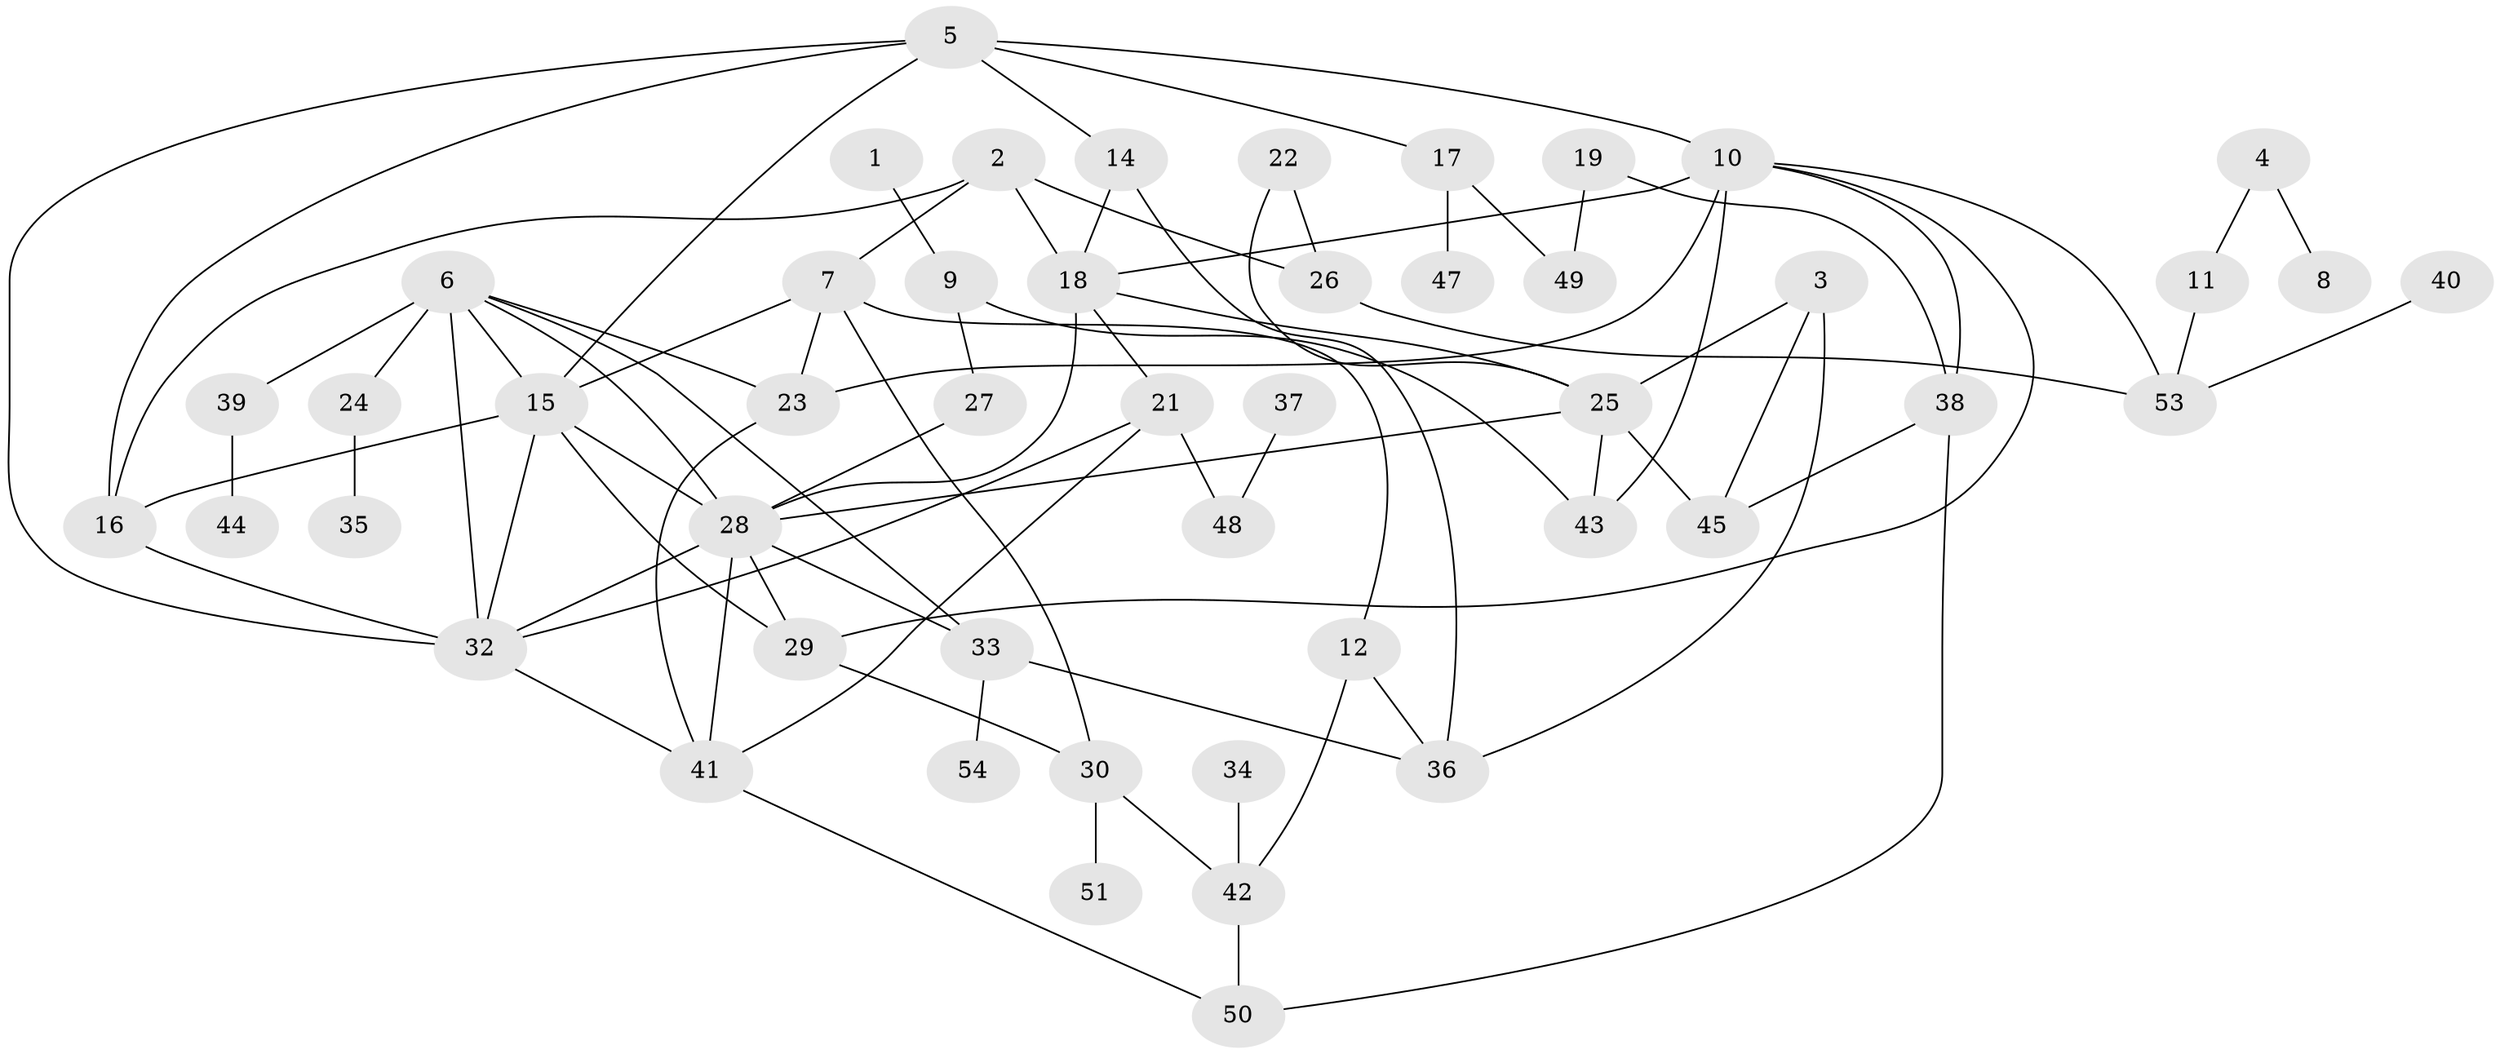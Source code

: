 // original degree distribution, {1: 0.18181818181818182, 4: 0.2857142857142857, 2: 0.2077922077922078, 7: 0.012987012987012988, 3: 0.16883116883116883, 0: 0.06493506493506493, 5: 0.025974025974025976, 6: 0.025974025974025976, 8: 0.025974025974025976}
// Generated by graph-tools (version 1.1) at 2025/48/03/04/25 22:48:27]
// undirected, 49 vertices, 82 edges
graph export_dot {
  node [color=gray90,style=filled];
  1;
  2;
  3;
  4;
  5;
  6;
  7;
  8;
  9;
  10;
  11;
  12;
  14;
  15;
  16;
  17;
  18;
  19;
  21;
  22;
  23;
  24;
  25;
  26;
  27;
  28;
  29;
  30;
  32;
  33;
  34;
  35;
  36;
  37;
  38;
  39;
  40;
  41;
  42;
  43;
  44;
  45;
  47;
  48;
  49;
  50;
  51;
  53;
  54;
  1 -- 9 [weight=1.0];
  2 -- 7 [weight=1.0];
  2 -- 16 [weight=1.0];
  2 -- 18 [weight=1.0];
  2 -- 26 [weight=1.0];
  3 -- 25 [weight=1.0];
  3 -- 36 [weight=1.0];
  3 -- 45 [weight=1.0];
  4 -- 8 [weight=1.0];
  4 -- 11 [weight=1.0];
  5 -- 10 [weight=1.0];
  5 -- 14 [weight=1.0];
  5 -- 15 [weight=1.0];
  5 -- 16 [weight=1.0];
  5 -- 17 [weight=1.0];
  5 -- 32 [weight=1.0];
  6 -- 15 [weight=1.0];
  6 -- 23 [weight=1.0];
  6 -- 24 [weight=1.0];
  6 -- 28 [weight=1.0];
  6 -- 32 [weight=2.0];
  6 -- 33 [weight=1.0];
  6 -- 39 [weight=2.0];
  7 -- 12 [weight=1.0];
  7 -- 15 [weight=1.0];
  7 -- 23 [weight=1.0];
  7 -- 30 [weight=1.0];
  9 -- 27 [weight=1.0];
  9 -- 43 [weight=1.0];
  10 -- 18 [weight=1.0];
  10 -- 23 [weight=1.0];
  10 -- 29 [weight=1.0];
  10 -- 38 [weight=1.0];
  10 -- 43 [weight=1.0];
  10 -- 53 [weight=1.0];
  11 -- 53 [weight=1.0];
  12 -- 36 [weight=1.0];
  12 -- 42 [weight=1.0];
  14 -- 18 [weight=1.0];
  14 -- 36 [weight=1.0];
  15 -- 16 [weight=2.0];
  15 -- 28 [weight=1.0];
  15 -- 29 [weight=1.0];
  15 -- 32 [weight=1.0];
  16 -- 32 [weight=1.0];
  17 -- 47 [weight=1.0];
  17 -- 49 [weight=1.0];
  18 -- 21 [weight=2.0];
  18 -- 25 [weight=1.0];
  18 -- 28 [weight=1.0];
  19 -- 38 [weight=1.0];
  19 -- 49 [weight=1.0];
  21 -- 32 [weight=1.0];
  21 -- 41 [weight=1.0];
  21 -- 48 [weight=1.0];
  22 -- 25 [weight=1.0];
  22 -- 26 [weight=1.0];
  23 -- 41 [weight=1.0];
  24 -- 35 [weight=1.0];
  25 -- 28 [weight=1.0];
  25 -- 43 [weight=1.0];
  25 -- 45 [weight=1.0];
  26 -- 53 [weight=1.0];
  27 -- 28 [weight=1.0];
  28 -- 29 [weight=1.0];
  28 -- 32 [weight=1.0];
  28 -- 33 [weight=1.0];
  28 -- 41 [weight=1.0];
  29 -- 30 [weight=1.0];
  30 -- 42 [weight=1.0];
  30 -- 51 [weight=1.0];
  32 -- 41 [weight=1.0];
  33 -- 36 [weight=1.0];
  33 -- 54 [weight=1.0];
  34 -- 42 [weight=1.0];
  37 -- 48 [weight=1.0];
  38 -- 45 [weight=1.0];
  38 -- 50 [weight=1.0];
  39 -- 44 [weight=1.0];
  40 -- 53 [weight=1.0];
  41 -- 50 [weight=1.0];
  42 -- 50 [weight=1.0];
}
